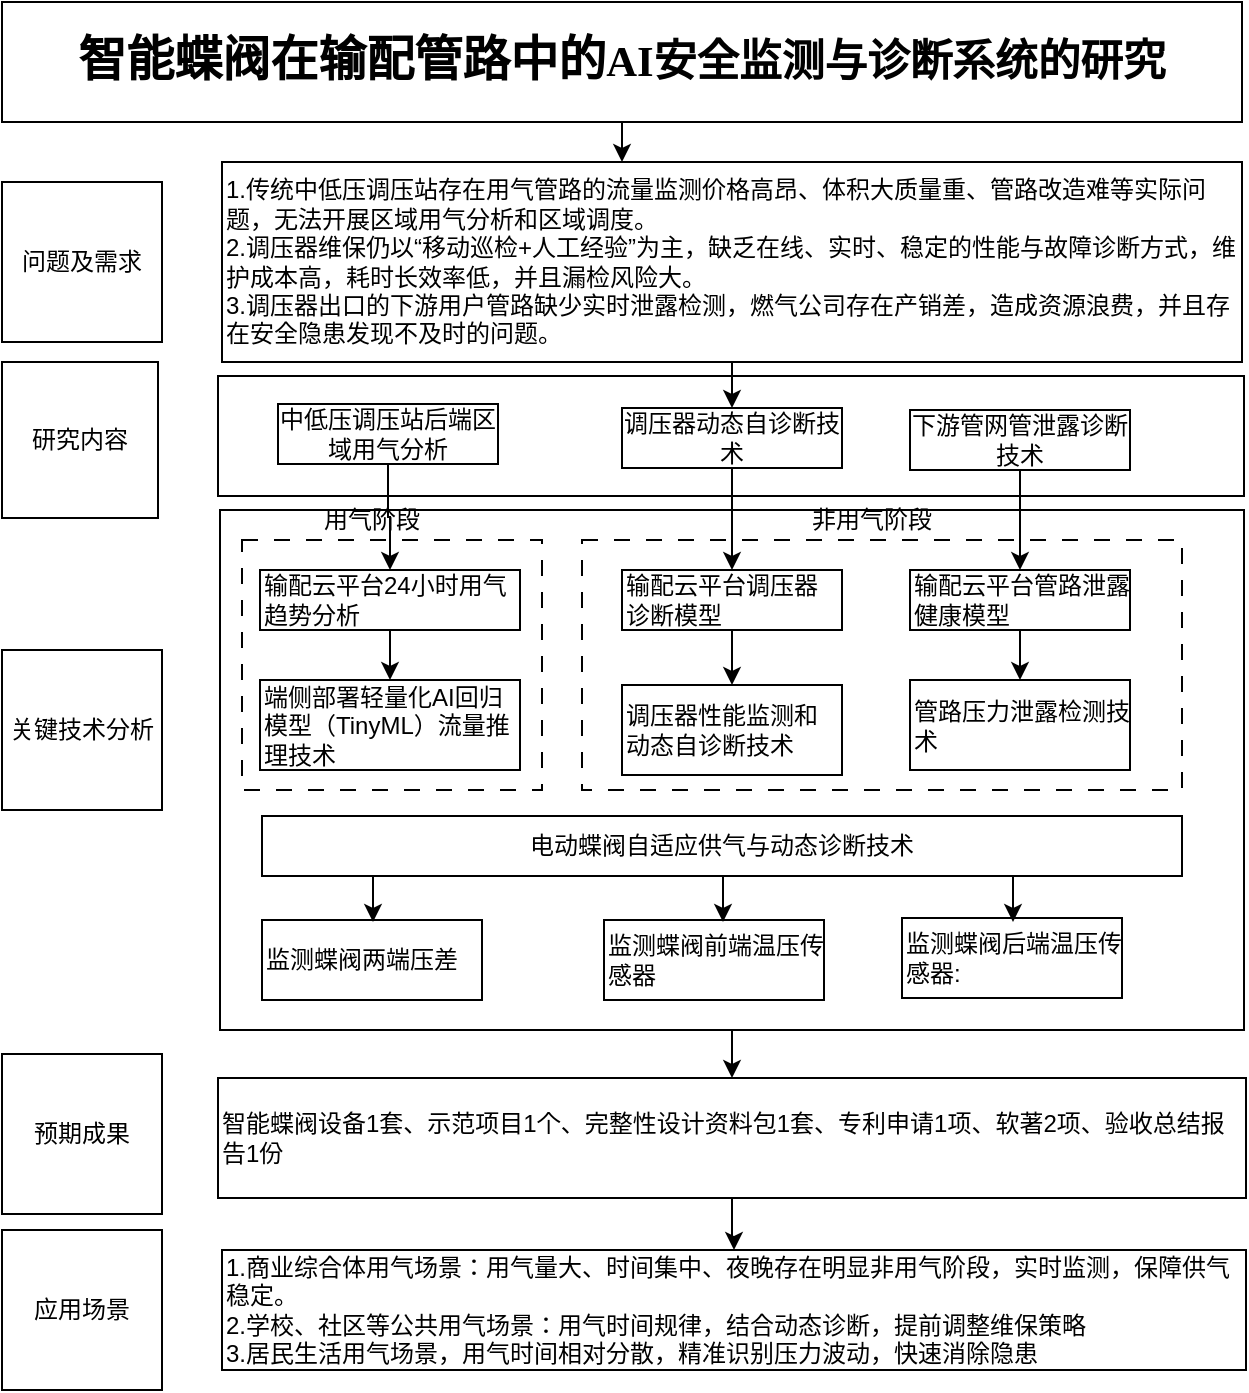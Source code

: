 <mxfile version="27.1.6">
  <diagram name="Page-1" id="QePSi0WvvwqOzXnJHrXC">
    <mxGraphModel dx="1041" dy="536" grid="0" gridSize="10" guides="1" tooltips="1" connect="1" arrows="1" fold="1" page="1" pageScale="1" pageWidth="827" pageHeight="1169" background="#ffffff" math="0" shadow="0">
      <root>
        <mxCell id="0" />
        <mxCell id="1" parent="0" />
        <mxCell id="ncNB8pNAF4bFNKYcvx3l-51" value="" style="rounded=0;whiteSpace=wrap;html=1;" vertex="1" parent="1">
          <mxGeometry x="228" y="267" width="513" height="60" as="geometry" />
        </mxCell>
        <mxCell id="ncNB8pNAF4bFNKYcvx3l-49" style="edgeStyle=orthogonalEdgeStyle;rounded=0;orthogonalLoop=1;jettySize=auto;html=1;" edge="1" parent="1" source="ncNB8pNAF4bFNKYcvx3l-3" target="ncNB8pNAF4bFNKYcvx3l-28">
          <mxGeometry relative="1" as="geometry" />
        </mxCell>
        <mxCell id="ncNB8pNAF4bFNKYcvx3l-3" value="" style="rounded=0;whiteSpace=wrap;html=1;" vertex="1" parent="1">
          <mxGeometry x="229" y="334" width="512" height="260" as="geometry" />
        </mxCell>
        <mxCell id="ncNB8pNAF4bFNKYcvx3l-24" value="" style="rounded=0;whiteSpace=wrap;html=1;dashed=1;dashPattern=8 8;" vertex="1" parent="1">
          <mxGeometry x="410" y="349" width="300" height="125" as="geometry" />
        </mxCell>
        <mxCell id="ncNB8pNAF4bFNKYcvx3l-23" value="" style="rounded=0;whiteSpace=wrap;html=1;dashed=1;dashPattern=8 8;align=left;" vertex="1" parent="1">
          <mxGeometry x="240" y="349" width="150" height="125" as="geometry" />
        </mxCell>
        <mxCell id="MB8YyC2LHqcA_exUZN-U-1" value="&lt;p class=&quot;MsoNormal&quot; align=&quot;center&quot; style=&quot;line-height: 150%;&quot;&gt;&lt;span style=&quot;mso-spacerun:&#39;yes&#39;;font-family:仿宋_GB2312;line-height:150%;&amp;lt;br/&amp;gt;font-size:16.0pt;mso-font-kerning:1.0pt;&quot;&gt;&lt;font style=&quot;font-size: 24px;&quot;&gt;智能蝶阀在输配管路中的&lt;/font&gt;&lt;/span&gt;&lt;span style=&quot;background-color: transparent; color: light-dark(rgb(0, 0, 0), rgb(255, 255, 255)); font-family: 仿宋_GB2312; font-size: 16pt;&quot;&gt;AI&lt;/span&gt;&lt;span style=&quot;background-color: transparent; color: light-dark(rgb(0, 0, 0), rgb(255, 255, 255)); font-family: 仿宋_GB2312; font-size: 16pt;&quot;&gt;安全&lt;/span&gt;&lt;span style=&quot;background-color: transparent; color: light-dark(rgb(0, 0, 0), rgb(255, 255, 255)); font-family: 仿宋_GB2312; font-size: 16pt;&quot;&gt;监测与诊断系统的研究&lt;/span&gt;&lt;/p&gt;" style="rounded=0;whiteSpace=wrap;html=1;fontStyle=1" parent="1" vertex="1">
          <mxGeometry x="120" y="80" width="620" height="60" as="geometry" />
        </mxCell>
        <mxCell id="MB8YyC2LHqcA_exUZN-U-2" value="问题及需求" style="whiteSpace=wrap;html=1;aspect=fixed;" parent="1" vertex="1">
          <mxGeometry x="120" y="170" width="80" height="80" as="geometry" />
        </mxCell>
        <mxCell id="MB8YyC2LHqcA_exUZN-U-3" value="关键技术分析" style="whiteSpace=wrap;html=1;aspect=fixed;" parent="1" vertex="1">
          <mxGeometry x="120" y="404" width="80" height="80" as="geometry" />
        </mxCell>
        <mxCell id="MB8YyC2LHqcA_exUZN-U-5" value="预期成果" style="whiteSpace=wrap;html=1;aspect=fixed;" parent="1" vertex="1">
          <mxGeometry x="120" y="606" width="80" height="80" as="geometry" />
        </mxCell>
        <mxCell id="ncNB8pNAF4bFNKYcvx3l-32" style="edgeStyle=orthogonalEdgeStyle;rounded=0;orthogonalLoop=1;jettySize=auto;html=1;" edge="1" parent="1" source="ncNB8pNAF4bFNKYcvx3l-2" target="ncNB8pNAF4bFNKYcvx3l-20">
          <mxGeometry relative="1" as="geometry" />
        </mxCell>
        <mxCell id="ncNB8pNAF4bFNKYcvx3l-2" value="1.传统中低压调压站存在用气管路的流量监测价格高昂、体积大质量重、管路改造难等实际问题&lt;span style=&quot;background-color: transparent; color: light-dark(rgb(0, 0, 0), rgb(255, 255, 255));&quot;&gt;，无法开展区域用气分析和区域调度。&lt;/span&gt;&lt;br&gt;&lt;div&gt;2.调压器维保仍以“移动巡检+人工经验”为主，缺乏在线、实时、稳定的性能与故障诊断方式，维护成本高，耗时长效率低，并且漏检风险大。&lt;/div&gt;&lt;div&gt;3.调压器出口的下游用户管路缺少实时泄露检测，燃气公司存在产销差，造成资源浪费，并且存在安全隐患发现不及时的问题。&lt;/div&gt;" style="rounded=0;whiteSpace=wrap;html=1;align=left;" vertex="1" parent="1">
          <mxGeometry x="230" y="160" width="510" height="100" as="geometry" />
        </mxCell>
        <mxCell id="ncNB8pNAF4bFNKYcvx3l-4" value="监测蝶阀两端压差" style="rounded=0;whiteSpace=wrap;html=1;align=left;" vertex="1" parent="1">
          <mxGeometry x="250" y="539" width="110" height="40" as="geometry" />
        </mxCell>
        <mxCell id="ncNB8pNAF4bFNKYcvx3l-5" value="端侧部署轻量化AI回归模型（TinyML）流量推理技术" style="rounded=0;whiteSpace=wrap;html=1;align=left;" vertex="1" parent="1">
          <mxGeometry x="249" y="419" width="130" height="45" as="geometry" />
        </mxCell>
        <mxCell id="ncNB8pNAF4bFNKYcvx3l-39" style="edgeStyle=orthogonalEdgeStyle;rounded=0;orthogonalLoop=1;jettySize=auto;html=1;" edge="1" parent="1" source="ncNB8pNAF4bFNKYcvx3l-7" target="ncNB8pNAF4bFNKYcvx3l-5">
          <mxGeometry relative="1" as="geometry" />
        </mxCell>
        <mxCell id="ncNB8pNAF4bFNKYcvx3l-7" value="输配云平台24小时用气趋势分析" style="rounded=0;whiteSpace=wrap;html=1;align=left;" vertex="1" parent="1">
          <mxGeometry x="249" y="364" width="130" height="30" as="geometry" />
        </mxCell>
        <mxCell id="ncNB8pNAF4bFNKYcvx3l-40" style="edgeStyle=orthogonalEdgeStyle;rounded=0;orthogonalLoop=1;jettySize=auto;html=1;" edge="1" parent="1" source="ncNB8pNAF4bFNKYcvx3l-8" target="ncNB8pNAF4bFNKYcvx3l-9">
          <mxGeometry relative="1" as="geometry" />
        </mxCell>
        <mxCell id="ncNB8pNAF4bFNKYcvx3l-8" value="输配云平台调压器&lt;div&gt;诊断模型&lt;/div&gt;" style="rounded=0;whiteSpace=wrap;html=1;align=left;" vertex="1" parent="1">
          <mxGeometry x="430" y="364" width="110" height="30" as="geometry" />
        </mxCell>
        <mxCell id="ncNB8pNAF4bFNKYcvx3l-9" value="调压器性能监测和&lt;div&gt;动态自诊断技术&lt;/div&gt;" style="rounded=0;whiteSpace=wrap;html=1;align=left;" vertex="1" parent="1">
          <mxGeometry x="430" y="421.5" width="110" height="45" as="geometry" />
        </mxCell>
        <mxCell id="ncNB8pNAF4bFNKYcvx3l-10" value="监测蝶阀前端温压传感器" style="rounded=0;whiteSpace=wrap;html=1;align=left;" vertex="1" parent="1">
          <mxGeometry x="421" y="539" width="110" height="40" as="geometry" />
        </mxCell>
        <mxCell id="ncNB8pNAF4bFNKYcvx3l-41" style="edgeStyle=orthogonalEdgeStyle;rounded=0;orthogonalLoop=1;jettySize=auto;html=1;" edge="1" parent="1" source="ncNB8pNAF4bFNKYcvx3l-11" target="ncNB8pNAF4bFNKYcvx3l-16">
          <mxGeometry relative="1" as="geometry" />
        </mxCell>
        <mxCell id="ncNB8pNAF4bFNKYcvx3l-11" value="输配云平台管路泄露健康模型" style="rounded=0;whiteSpace=wrap;html=1;align=left;" vertex="1" parent="1">
          <mxGeometry x="574" y="364" width="110" height="30" as="geometry" />
        </mxCell>
        <mxCell id="ncNB8pNAF4bFNKYcvx3l-16" value="管路压力泄露检测技术" style="rounded=0;whiteSpace=wrap;html=1;align=left;" vertex="1" parent="1">
          <mxGeometry x="574" y="419" width="110" height="45" as="geometry" />
        </mxCell>
        <mxCell id="ncNB8pNAF4bFNKYcvx3l-17" value="监测蝶阀后端温压传感器:" style="rounded=0;whiteSpace=wrap;html=1;align=left;" vertex="1" parent="1">
          <mxGeometry x="570" y="538" width="110" height="40" as="geometry" />
        </mxCell>
        <mxCell id="ncNB8pNAF4bFNKYcvx3l-18" value="研究内容" style="whiteSpace=wrap;html=1;aspect=fixed;" vertex="1" parent="1">
          <mxGeometry x="120" y="260" width="78" height="78" as="geometry" />
        </mxCell>
        <mxCell id="ncNB8pNAF4bFNKYcvx3l-36" style="edgeStyle=orthogonalEdgeStyle;rounded=0;orthogonalLoop=1;jettySize=auto;html=1;" edge="1" parent="1" source="ncNB8pNAF4bFNKYcvx3l-19" target="ncNB8pNAF4bFNKYcvx3l-7">
          <mxGeometry relative="1" as="geometry" />
        </mxCell>
        <mxCell id="ncNB8pNAF4bFNKYcvx3l-19" value="中低压调压站后端区域用气分析" style="rounded=0;whiteSpace=wrap;html=1;" vertex="1" parent="1">
          <mxGeometry x="258" y="281" width="110" height="30" as="geometry" />
        </mxCell>
        <mxCell id="ncNB8pNAF4bFNKYcvx3l-37" style="edgeStyle=orthogonalEdgeStyle;rounded=0;orthogonalLoop=1;jettySize=auto;html=1;" edge="1" parent="1" source="ncNB8pNAF4bFNKYcvx3l-20" target="ncNB8pNAF4bFNKYcvx3l-8">
          <mxGeometry relative="1" as="geometry" />
        </mxCell>
        <mxCell id="ncNB8pNAF4bFNKYcvx3l-20" value="调压器动态自诊断技术" style="rounded=0;whiteSpace=wrap;html=1;" vertex="1" parent="1">
          <mxGeometry x="430" y="283" width="110" height="30" as="geometry" />
        </mxCell>
        <mxCell id="ncNB8pNAF4bFNKYcvx3l-43" style="edgeStyle=orthogonalEdgeStyle;rounded=0;orthogonalLoop=1;jettySize=auto;html=1;entryX=0.5;entryY=0;entryDx=0;entryDy=0;" edge="1" parent="1" source="ncNB8pNAF4bFNKYcvx3l-21" target="ncNB8pNAF4bFNKYcvx3l-11">
          <mxGeometry relative="1" as="geometry" />
        </mxCell>
        <mxCell id="ncNB8pNAF4bFNKYcvx3l-21" value="下游管网管泄露诊断技术" style="rounded=0;whiteSpace=wrap;html=1;" vertex="1" parent="1">
          <mxGeometry x="574" y="284" width="110" height="30" as="geometry" />
        </mxCell>
        <mxCell id="ncNB8pNAF4bFNKYcvx3l-22" value="电动蝶阀自适应供气与动态诊断技术" style="rounded=0;whiteSpace=wrap;html=1;align=center;" vertex="1" parent="1">
          <mxGeometry x="250" y="487" width="460" height="30" as="geometry" />
        </mxCell>
        <mxCell id="ncNB8pNAF4bFNKYcvx3l-25" value="用气阶段" style="text;strokeColor=none;align=center;fillColor=none;html=1;verticalAlign=middle;whiteSpace=wrap;rounded=0;" vertex="1" parent="1">
          <mxGeometry x="275" y="324" width="60" height="30" as="geometry" />
        </mxCell>
        <mxCell id="ncNB8pNAF4bFNKYcvx3l-26" value="非用气阶段" style="text;strokeColor=none;align=center;fillColor=none;html=1;verticalAlign=middle;whiteSpace=wrap;rounded=0;" vertex="1" parent="1">
          <mxGeometry x="520" y="324" width="70" height="30" as="geometry" />
        </mxCell>
        <mxCell id="ncNB8pNAF4bFNKYcvx3l-27" value="应用场景" style="whiteSpace=wrap;html=1;aspect=fixed;" vertex="1" parent="1">
          <mxGeometry x="120" y="694" width="80" height="80" as="geometry" />
        </mxCell>
        <mxCell id="ncNB8pNAF4bFNKYcvx3l-50" style="edgeStyle=orthogonalEdgeStyle;rounded=0;orthogonalLoop=1;jettySize=auto;html=1;entryX=0.5;entryY=0;entryDx=0;entryDy=0;" edge="1" parent="1" source="ncNB8pNAF4bFNKYcvx3l-28" target="ncNB8pNAF4bFNKYcvx3l-29">
          <mxGeometry relative="1" as="geometry" />
        </mxCell>
        <mxCell id="ncNB8pNAF4bFNKYcvx3l-28" value="智能蝶阀设备1套、示范项目1个、完整性设计资料包1套、专利申请1项、软著2项、验收总结报告1份" style="rounded=0;whiteSpace=wrap;html=1;align=left;" vertex="1" parent="1">
          <mxGeometry x="228" y="618" width="514" height="60" as="geometry" />
        </mxCell>
        <mxCell id="ncNB8pNAF4bFNKYcvx3l-29" value="1.商业综合体用气场景：用气量大、时间集中、夜晚存在明显非用气阶段，实时监测，保障供气稳定。&lt;div&gt;2.学校、社区等公共用气场景：用气时间规律，结合动态诊断，提前调整维保策略&lt;/div&gt;&lt;div&gt;3.居民生活用气场景，用气时间相对分散，精准识别压力波动，快速消除隐患&lt;/div&gt;" style="rounded=0;whiteSpace=wrap;html=1;align=left;" vertex="1" parent="1">
          <mxGeometry x="230" y="704" width="512" height="60" as="geometry" />
        </mxCell>
        <mxCell id="ncNB8pNAF4bFNKYcvx3l-31" style="edgeStyle=orthogonalEdgeStyle;rounded=0;orthogonalLoop=1;jettySize=auto;html=1;entryX=0.394;entryY=-0.008;entryDx=0;entryDy=0;entryPerimeter=0;" edge="1" parent="1" source="MB8YyC2LHqcA_exUZN-U-1" target="ncNB8pNAF4bFNKYcvx3l-2">
          <mxGeometry relative="1" as="geometry" />
        </mxCell>
        <mxCell id="ncNB8pNAF4bFNKYcvx3l-46" style="edgeStyle=orthogonalEdgeStyle;rounded=0;orthogonalLoop=1;jettySize=auto;html=1;entryX=0.549;entryY=0.043;entryDx=0;entryDy=0;entryPerimeter=0;" edge="1" parent="1">
          <mxGeometry relative="1" as="geometry">
            <mxPoint x="624.5" y="517" as="sourcePoint" />
            <mxPoint x="625.5" y="540" as="targetPoint" />
          </mxGeometry>
        </mxCell>
        <mxCell id="ncNB8pNAF4bFNKYcvx3l-47" style="edgeStyle=orthogonalEdgeStyle;rounded=0;orthogonalLoop=1;jettySize=auto;html=1;entryX=0.549;entryY=0.043;entryDx=0;entryDy=0;entryPerimeter=0;" edge="1" parent="1">
          <mxGeometry relative="1" as="geometry">
            <mxPoint x="479.5" y="517" as="sourcePoint" />
            <mxPoint x="480.5" y="540" as="targetPoint" />
          </mxGeometry>
        </mxCell>
        <mxCell id="ncNB8pNAF4bFNKYcvx3l-48" style="edgeStyle=orthogonalEdgeStyle;rounded=0;orthogonalLoop=1;jettySize=auto;html=1;entryX=0.549;entryY=0.043;entryDx=0;entryDy=0;entryPerimeter=0;" edge="1" parent="1">
          <mxGeometry relative="1" as="geometry">
            <mxPoint x="304.5" y="517" as="sourcePoint" />
            <mxPoint x="305.5" y="540" as="targetPoint" />
          </mxGeometry>
        </mxCell>
      </root>
    </mxGraphModel>
  </diagram>
</mxfile>
